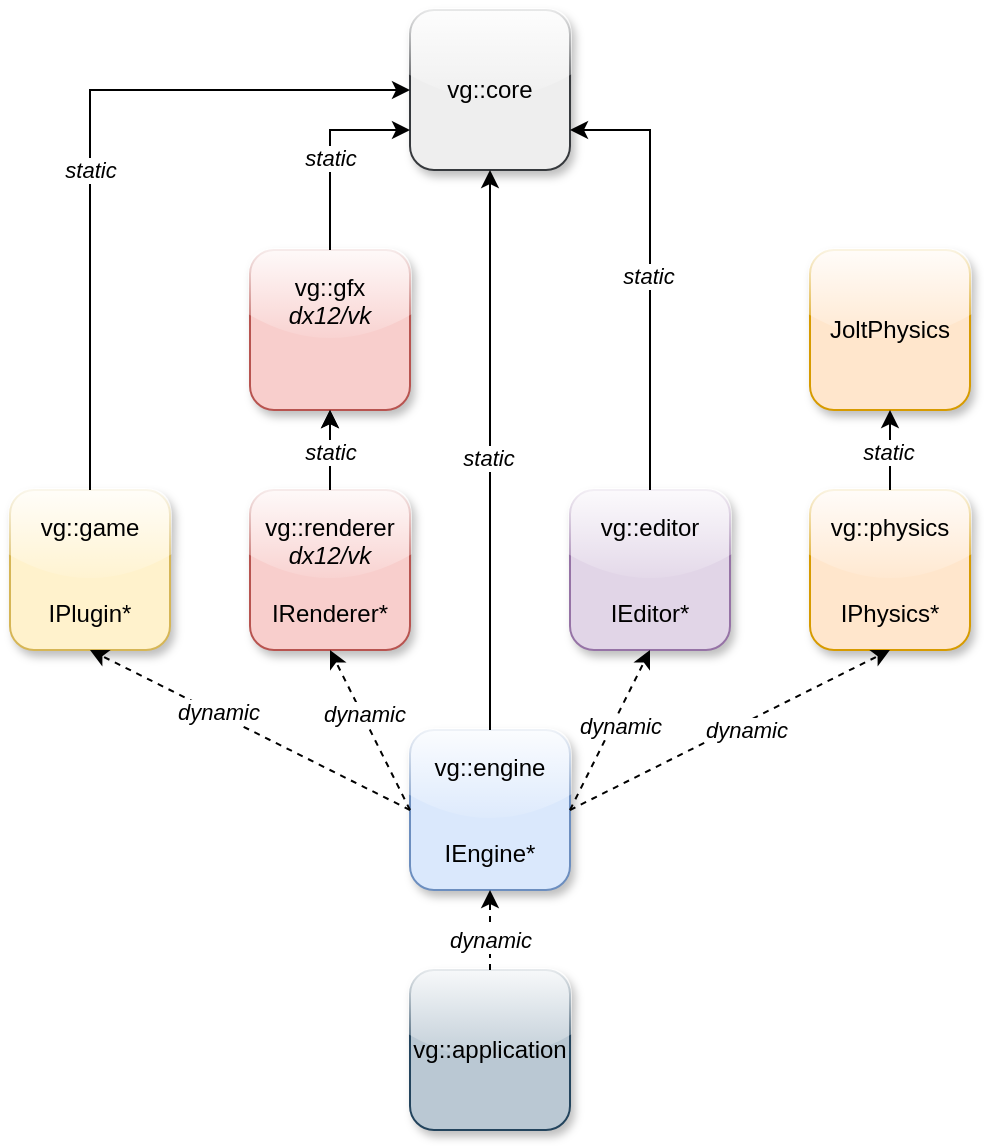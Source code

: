<mxfile version="22.1.11" type="device">
  <diagram name="Page-1" id="C2fvNBeF9b_SjYD7vvZI">
    <mxGraphModel dx="2074" dy="1098" grid="1" gridSize="10" guides="1" tooltips="1" connect="1" arrows="1" fold="1" page="1" pageScale="1" pageWidth="827" pageHeight="1169" math="0" shadow="0">
      <root>
        <mxCell id="0" />
        <mxCell id="1" parent="0" />
        <mxCell id="H8w9ZXxn60HzF5_04Ft8-1" value="vg::core" style="rounded=1;whiteSpace=wrap;html=1;fillColor=#eeeeee;strokeColor=#36393d;glass=1;shadow=1;" parent="1" vertex="1">
          <mxGeometry x="200" y="40" width="80" height="80" as="geometry" />
        </mxCell>
        <mxCell id="H8w9ZXxn60HzF5_04Ft8-2" value="vg::engine&lt;br&gt;&lt;br&gt;&lt;br&gt;IEngine*" style="rounded=1;whiteSpace=wrap;html=1;fillColor=#dae8fc;strokeColor=#6c8ebf;glass=1;shadow=1;" parent="1" vertex="1">
          <mxGeometry x="200" y="400" width="80" height="80" as="geometry" />
        </mxCell>
        <mxCell id="H8w9ZXxn60HzF5_04Ft8-3" value="vg::gfx&lt;br&gt;&lt;i&gt;dx12/vk&lt;br&gt;&lt;br&gt;&lt;br&gt;&lt;/i&gt;" style="rounded=1;whiteSpace=wrap;html=1;fillColor=#f8cecc;strokeColor=#b85450;glass=1;shadow=1;" parent="1" vertex="1">
          <mxGeometry x="120" y="160" width="80" height="80" as="geometry" />
        </mxCell>
        <mxCell id="H8w9ZXxn60HzF5_04Ft8-15" value="" style="edgeStyle=orthogonalEdgeStyle;rounded=0;orthogonalLoop=1;jettySize=auto;html=1;" parent="1" source="H8w9ZXxn60HzF5_04Ft8-4" target="H8w9ZXxn60HzF5_04Ft8-3" edge="1">
          <mxGeometry relative="1" as="geometry" />
        </mxCell>
        <mxCell id="H8w9ZXxn60HzF5_04Ft8-4" value="vg::renderer&lt;br&gt;&lt;i&gt;dx12/vk&lt;/i&gt;&lt;br&gt;&lt;br&gt;IRenderer*" style="rounded=1;whiteSpace=wrap;html=1;fillColor=#f8cecc;strokeColor=#b85450;glass=1;shadow=1;" parent="1" vertex="1">
          <mxGeometry x="120" y="280" width="80" height="80" as="geometry" />
        </mxCell>
        <mxCell id="H8w9ZXxn60HzF5_04Ft8-5" value="vg::game&lt;br&gt;&lt;br&gt;&lt;br&gt;IPlugin*" style="rounded=1;whiteSpace=wrap;html=1;fillColor=#fff2cc;strokeColor=#d6b656;glass=1;shadow=1;" parent="1" vertex="1">
          <mxGeometry y="280" width="80" height="80" as="geometry" />
        </mxCell>
        <mxCell id="H8w9ZXxn60HzF5_04Ft8-11" value="" style="endArrow=classic;html=1;rounded=0;exitX=0.5;exitY=0;exitDx=0;exitDy=0;entryX=0;entryY=0.75;entryDx=0;entryDy=0;" parent="1" source="H8w9ZXxn60HzF5_04Ft8-3" target="H8w9ZXxn60HzF5_04Ft8-1" edge="1">
          <mxGeometry width="50" height="50" relative="1" as="geometry">
            <mxPoint x="310" y="420" as="sourcePoint" />
            <mxPoint x="430" y="30" as="targetPoint" />
            <Array as="points">
              <mxPoint x="160" y="100" />
            </Array>
          </mxGeometry>
        </mxCell>
        <mxCell id="H8w9ZXxn60HzF5_04Ft8-26" value="&lt;i&gt;static&lt;/i&gt;" style="edgeLabel;html=1;align=center;verticalAlign=middle;resizable=0;points=[];" parent="H8w9ZXxn60HzF5_04Ft8-11" vertex="1" connectable="0">
          <mxGeometry x="-0.075" relative="1" as="geometry">
            <mxPoint as="offset" />
          </mxGeometry>
        </mxCell>
        <mxCell id="H8w9ZXxn60HzF5_04Ft8-12" value="" style="endArrow=classic;html=1;rounded=0;entryX=0.5;entryY=1;entryDx=0;entryDy=0;exitX=0.5;exitY=0;exitDx=0;exitDy=0;" parent="1" source="H8w9ZXxn60HzF5_04Ft8-2" target="H8w9ZXxn60HzF5_04Ft8-1" edge="1">
          <mxGeometry width="50" height="50" relative="1" as="geometry">
            <mxPoint x="310" y="460" as="sourcePoint" />
            <mxPoint x="160" y="160" as="targetPoint" />
          </mxGeometry>
        </mxCell>
        <mxCell id="H8w9ZXxn60HzF5_04Ft8-24" value="&lt;i&gt;static&lt;/i&gt;" style="edgeLabel;html=1;align=center;verticalAlign=middle;resizable=0;points=[];" parent="H8w9ZXxn60HzF5_04Ft8-12" vertex="1" connectable="0">
          <mxGeometry x="-0.025" y="1" relative="1" as="geometry">
            <mxPoint as="offset" />
          </mxGeometry>
        </mxCell>
        <mxCell id="H8w9ZXxn60HzF5_04Ft8-13" value="" style="endArrow=classic;html=1;rounded=0;entryX=0;entryY=0.5;entryDx=0;entryDy=0;exitX=0.5;exitY=0;exitDx=0;exitDy=0;" parent="1" source="H8w9ZXxn60HzF5_04Ft8-5" target="H8w9ZXxn60HzF5_04Ft8-1" edge="1">
          <mxGeometry width="50" height="50" relative="1" as="geometry">
            <mxPoint x="310" y="420" as="sourcePoint" />
            <mxPoint x="360" y="370" as="targetPoint" />
            <Array as="points">
              <mxPoint x="40" y="80" />
            </Array>
          </mxGeometry>
        </mxCell>
        <mxCell id="H8w9ZXxn60HzF5_04Ft8-25" value="&lt;i&gt;static&lt;/i&gt;" style="edgeLabel;html=1;align=center;verticalAlign=middle;resizable=0;points=[];" parent="H8w9ZXxn60HzF5_04Ft8-13" vertex="1" connectable="0">
          <mxGeometry x="-0.109" relative="1" as="geometry">
            <mxPoint as="offset" />
          </mxGeometry>
        </mxCell>
        <mxCell id="H8w9ZXxn60HzF5_04Ft8-14" value="" style="endArrow=classic;html=1;rounded=0;entryX=0.5;entryY=1;entryDx=0;entryDy=0;exitX=0.5;exitY=0;exitDx=0;exitDy=0;" parent="1" source="H8w9ZXxn60HzF5_04Ft8-4" target="H8w9ZXxn60HzF5_04Ft8-3" edge="1">
          <mxGeometry width="50" height="50" relative="1" as="geometry">
            <mxPoint x="280" y="290.63" as="sourcePoint" />
            <mxPoint x="360" y="450.63" as="targetPoint" />
          </mxGeometry>
        </mxCell>
        <mxCell id="H8w9ZXxn60HzF5_04Ft8-27" value="&lt;i&gt;static&lt;/i&gt;" style="edgeLabel;html=1;align=center;verticalAlign=middle;resizable=0;points=[];" parent="H8w9ZXxn60HzF5_04Ft8-14" vertex="1" connectable="0">
          <mxGeometry x="-0.05" relative="1" as="geometry">
            <mxPoint as="offset" />
          </mxGeometry>
        </mxCell>
        <mxCell id="H8w9ZXxn60HzF5_04Ft8-16" value="vg::application" style="rounded=1;whiteSpace=wrap;html=1;glass=1;shadow=1;fillColor=#bac8d3;strokeColor=#23445d;" parent="1" vertex="1">
          <mxGeometry x="200" y="520" width="80" height="80" as="geometry" />
        </mxCell>
        <mxCell id="H8w9ZXxn60HzF5_04Ft8-18" value="" style="endArrow=classic;dashed=1;html=1;rounded=0;entryX=0.5;entryY=1;entryDx=0;entryDy=0;exitX=0;exitY=0.5;exitDx=0;exitDy=0;shadow=0;endFill=1;" parent="1" source="H8w9ZXxn60HzF5_04Ft8-2" target="H8w9ZXxn60HzF5_04Ft8-5" edge="1">
          <mxGeometry width="50" height="50" relative="1" as="geometry">
            <mxPoint x="310" y="540.63" as="sourcePoint" />
            <mxPoint x="360" y="490.63" as="targetPoint" />
          </mxGeometry>
        </mxCell>
        <mxCell id="H8w9ZXxn60HzF5_04Ft8-21" value="&lt;i&gt;dynamic&lt;/i&gt;" style="edgeLabel;html=1;align=center;verticalAlign=middle;resizable=0;points=[];" parent="H8w9ZXxn60HzF5_04Ft8-18" vertex="1" connectable="0">
          <mxGeometry x="0.212" y="-1" relative="1" as="geometry">
            <mxPoint as="offset" />
          </mxGeometry>
        </mxCell>
        <mxCell id="H8w9ZXxn60HzF5_04Ft8-19" value="" style="endArrow=classic;dashed=1;html=1;rounded=0;entryX=0.5;entryY=1;entryDx=0;entryDy=0;exitX=0.5;exitY=0;exitDx=0;exitDy=0;shadow=0;endFill=1;" parent="1" source="H8w9ZXxn60HzF5_04Ft8-16" target="H8w9ZXxn60HzF5_04Ft8-2" edge="1">
          <mxGeometry width="50" height="50" relative="1" as="geometry">
            <mxPoint x="130" y="430.63" as="sourcePoint" />
            <mxPoint x="50" y="370.63" as="targetPoint" />
          </mxGeometry>
        </mxCell>
        <mxCell id="H8w9ZXxn60HzF5_04Ft8-22" value="&lt;i&gt;dynamic&lt;/i&gt;" style="edgeLabel;html=1;align=center;verticalAlign=middle;resizable=0;points=[];" parent="H8w9ZXxn60HzF5_04Ft8-19" vertex="1" connectable="0">
          <mxGeometry x="-0.25" relative="1" as="geometry">
            <mxPoint as="offset" />
          </mxGeometry>
        </mxCell>
        <mxCell id="H8w9ZXxn60HzF5_04Ft8-28" value="vg::editor&lt;br&gt;&lt;br&gt;&lt;br&gt;IEditor*" style="rounded=1;whiteSpace=wrap;html=1;fillColor=#e1d5e7;strokeColor=#9673a6;glass=1;shadow=1;" parent="1" vertex="1">
          <mxGeometry x="280" y="280" width="80" height="80" as="geometry" />
        </mxCell>
        <mxCell id="H8w9ZXxn60HzF5_04Ft8-29" value="" style="endArrow=classic;dashed=1;html=1;rounded=0;entryX=0.5;entryY=1;entryDx=0;entryDy=0;exitX=1;exitY=0.5;exitDx=0;exitDy=0;shadow=0;endFill=1;" parent="1" source="H8w9ZXxn60HzF5_04Ft8-2" target="H8w9ZXxn60HzF5_04Ft8-28" edge="1">
          <mxGeometry width="50" height="50" relative="1" as="geometry">
            <mxPoint x="210" y="470.63" as="sourcePoint" />
            <mxPoint x="290" y="410.63" as="targetPoint" />
          </mxGeometry>
        </mxCell>
        <mxCell id="H8w9ZXxn60HzF5_04Ft8-30" value="&lt;i&gt;dynamic&lt;/i&gt;" style="edgeLabel;html=1;align=center;verticalAlign=middle;resizable=0;points=[];" parent="H8w9ZXxn60HzF5_04Ft8-29" vertex="1" connectable="0">
          <mxGeometry x="0.08" y="-3" relative="1" as="geometry">
            <mxPoint as="offset" />
          </mxGeometry>
        </mxCell>
        <mxCell id="H8w9ZXxn60HzF5_04Ft8-31" value="" style="endArrow=classic;html=1;rounded=0;exitX=0.5;exitY=0;exitDx=0;exitDy=0;entryX=1;entryY=0.75;entryDx=0;entryDy=0;" parent="1" source="H8w9ZXxn60HzF5_04Ft8-28" target="H8w9ZXxn60HzF5_04Ft8-1" edge="1">
          <mxGeometry width="50" height="50" relative="1" as="geometry">
            <mxPoint x="170" y="290" as="sourcePoint" />
            <mxPoint x="670" y="20" as="targetPoint" />
            <Array as="points">
              <mxPoint x="320" y="100" />
            </Array>
          </mxGeometry>
        </mxCell>
        <mxCell id="H8w9ZXxn60HzF5_04Ft8-32" value="&lt;i&gt;static&lt;/i&gt;" style="edgeLabel;html=1;align=center;verticalAlign=middle;resizable=0;points=[];" parent="H8w9ZXxn60HzF5_04Ft8-31" vertex="1" connectable="0">
          <mxGeometry x="-0.025" y="1" relative="1" as="geometry">
            <mxPoint as="offset" />
          </mxGeometry>
        </mxCell>
        <mxCell id="eIm27rIcNxIGDHAIxi0b-1" value="vg::physics&lt;br&gt;&lt;br&gt;&lt;br&gt;IPhysics*" style="rounded=1;whiteSpace=wrap;html=1;fillColor=#ffe6cc;strokeColor=#d79b00;glass=1;shadow=1;" vertex="1" parent="1">
          <mxGeometry x="400" y="280" width="80" height="80" as="geometry" />
        </mxCell>
        <mxCell id="eIm27rIcNxIGDHAIxi0b-2" value="" style="endArrow=classic;dashed=1;html=1;rounded=0;entryX=0.5;entryY=1;entryDx=0;entryDy=0;exitX=1;exitY=0.5;exitDx=0;exitDy=0;shadow=0;endFill=1;" edge="1" parent="1" source="H8w9ZXxn60HzF5_04Ft8-2" target="eIm27rIcNxIGDHAIxi0b-1">
          <mxGeometry width="50" height="50" relative="1" as="geometry">
            <mxPoint x="290" y="570" as="sourcePoint" />
            <mxPoint x="330" y="370" as="targetPoint" />
          </mxGeometry>
        </mxCell>
        <mxCell id="eIm27rIcNxIGDHAIxi0b-3" value="&lt;i&gt;dynamic&lt;/i&gt;" style="edgeLabel;html=1;align=center;verticalAlign=middle;resizable=0;points=[];" vertex="1" connectable="0" parent="eIm27rIcNxIGDHAIxi0b-2">
          <mxGeometry x="0.08" y="-3" relative="1" as="geometry">
            <mxPoint as="offset" />
          </mxGeometry>
        </mxCell>
        <mxCell id="eIm27rIcNxIGDHAIxi0b-4" value="" style="endArrow=classic;dashed=1;html=1;rounded=0;entryX=0.5;entryY=1;entryDx=0;entryDy=0;exitX=0;exitY=0.5;exitDx=0;exitDy=0;shadow=0;endFill=1;" edge="1" parent="1" source="H8w9ZXxn60HzF5_04Ft8-2" target="H8w9ZXxn60HzF5_04Ft8-4">
          <mxGeometry width="50" height="50" relative="1" as="geometry">
            <mxPoint x="210" y="450" as="sourcePoint" />
            <mxPoint x="50" y="370" as="targetPoint" />
          </mxGeometry>
        </mxCell>
        <mxCell id="eIm27rIcNxIGDHAIxi0b-5" value="&lt;i&gt;dynamic&lt;/i&gt;" style="edgeLabel;html=1;align=center;verticalAlign=middle;resizable=0;points=[];" vertex="1" connectable="0" parent="eIm27rIcNxIGDHAIxi0b-4">
          <mxGeometry x="0.212" y="-1" relative="1" as="geometry">
            <mxPoint as="offset" />
          </mxGeometry>
        </mxCell>
        <mxCell id="eIm27rIcNxIGDHAIxi0b-6" value="JoltPhysics" style="rounded=1;whiteSpace=wrap;html=1;fillColor=#ffe6cc;strokeColor=#d79b00;glass=1;shadow=1;" vertex="1" parent="1">
          <mxGeometry x="400" y="160" width="80" height="80" as="geometry" />
        </mxCell>
        <mxCell id="eIm27rIcNxIGDHAIxi0b-7" value="" style="endArrow=classic;html=1;rounded=0;entryX=0.5;entryY=1;entryDx=0;entryDy=0;exitX=0.5;exitY=0;exitDx=0;exitDy=0;" edge="1" parent="1" source="eIm27rIcNxIGDHAIxi0b-1" target="eIm27rIcNxIGDHAIxi0b-6">
          <mxGeometry width="50" height="50" relative="1" as="geometry">
            <mxPoint x="330" y="290" as="sourcePoint" />
            <mxPoint x="290" y="90" as="targetPoint" />
          </mxGeometry>
        </mxCell>
        <mxCell id="eIm27rIcNxIGDHAIxi0b-8" value="&lt;i&gt;static&lt;/i&gt;" style="edgeLabel;html=1;align=center;verticalAlign=middle;resizable=0;points=[];" vertex="1" connectable="0" parent="eIm27rIcNxIGDHAIxi0b-7">
          <mxGeometry x="-0.025" y="1" relative="1" as="geometry">
            <mxPoint as="offset" />
          </mxGeometry>
        </mxCell>
      </root>
    </mxGraphModel>
  </diagram>
</mxfile>
